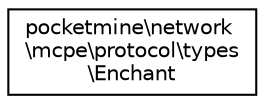 digraph "Graphical Class Hierarchy"
{
 // INTERACTIVE_SVG=YES
 // LATEX_PDF_SIZE
  edge [fontname="Helvetica",fontsize="10",labelfontname="Helvetica",labelfontsize="10"];
  node [fontname="Helvetica",fontsize="10",shape=record];
  rankdir="LR";
  Node0 [label="pocketmine\\network\l\\mcpe\\protocol\\types\l\\Enchant",height=0.2,width=0.4,color="black", fillcolor="white", style="filled",URL="$dd/d33/classpocketmine_1_1network_1_1mcpe_1_1protocol_1_1types_1_1_enchant.html",tooltip=" "];
}
